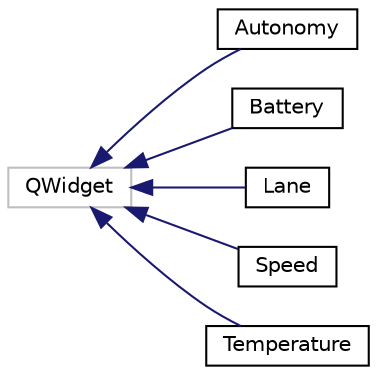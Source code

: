 digraph "Graphical Class Hierarchy"
{
 // LATEX_PDF_SIZE
  edge [fontname="Helvetica",fontsize="10",labelfontname="Helvetica",labelfontsize="10"];
  node [fontname="Helvetica",fontsize="10",shape=record];
  rankdir="LR";
  Node3 [label="QWidget",height=0.2,width=0.4,color="grey75", fillcolor="white", style="filled",tooltip=" "];
  Node3 -> Node0 [dir="back",color="midnightblue",fontsize="10",style="solid",fontname="Helvetica"];
  Node0 [label="Autonomy",height=0.2,width=0.4,color="black", fillcolor="white", style="filled",URL="$classAutonomy.html",tooltip=" "];
  Node3 -> Node5 [dir="back",color="midnightblue",fontsize="10",style="solid",fontname="Helvetica"];
  Node5 [label="Battery",height=0.2,width=0.4,color="black", fillcolor="white", style="filled",URL="$classBattery.html",tooltip=" "];
  Node3 -> Node6 [dir="back",color="midnightblue",fontsize="10",style="solid",fontname="Helvetica"];
  Node6 [label="Lane",height=0.2,width=0.4,color="black", fillcolor="white", style="filled",URL="$classLane.html",tooltip=" "];
  Node3 -> Node7 [dir="back",color="midnightblue",fontsize="10",style="solid",fontname="Helvetica"];
  Node7 [label="Speed",height=0.2,width=0.4,color="black", fillcolor="white", style="filled",URL="$classSpeed.html",tooltip=" "];
  Node3 -> Node8 [dir="back",color="midnightblue",fontsize="10",style="solid",fontname="Helvetica"];
  Node8 [label="Temperature",height=0.2,width=0.4,color="black", fillcolor="white", style="filled",URL="$classTemperature.html",tooltip=" "];
}
